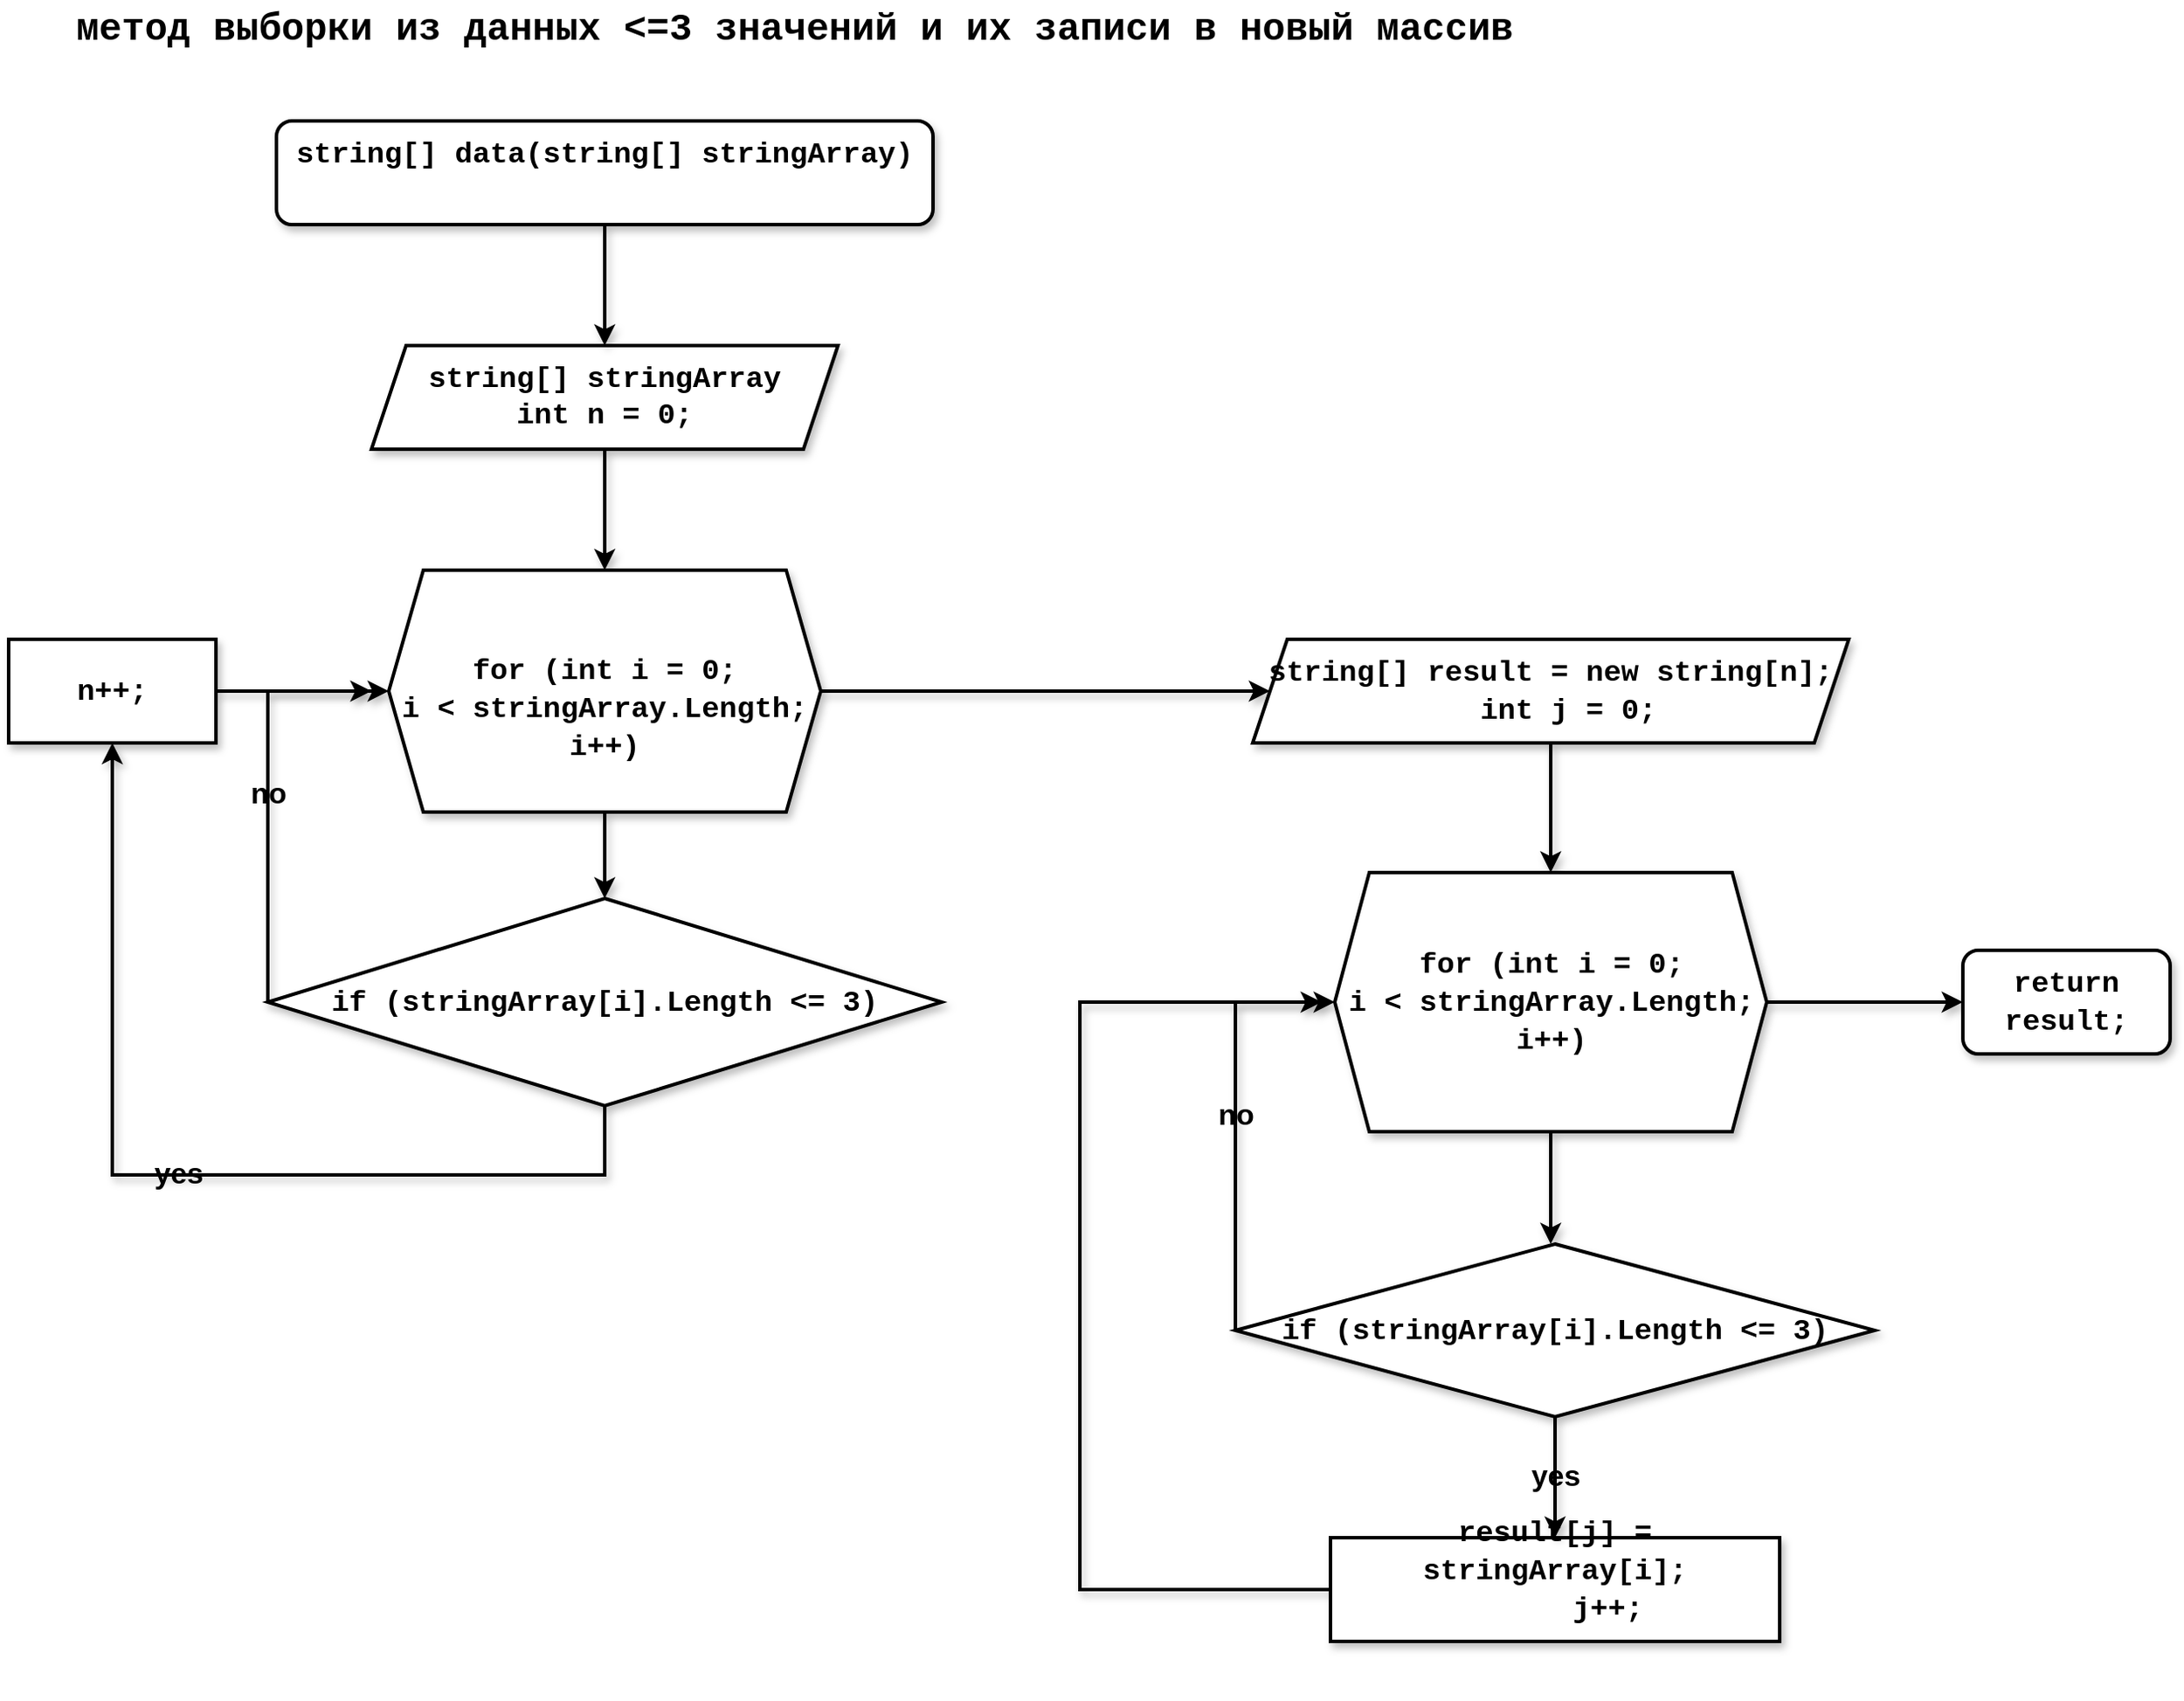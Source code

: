 <mxfile version="21.2.1" type="device">
  <diagram name="Страница 1" id="8rzw21bh1gVDti791DJW">
    <mxGraphModel dx="1400" dy="1183" grid="1" gridSize="10" guides="1" tooltips="1" connect="1" arrows="1" fold="1" page="1" pageScale="1" pageWidth="827" pageHeight="1169" math="0" shadow="0">
      <root>
        <mxCell id="0" />
        <mxCell id="1" parent="0" />
        <mxCell id="vVrufQbEo-oYVsq8ebWe-1" value="&lt;div style=&quot;font-family: Consolas, &amp;quot;Courier New&amp;quot;, monospace; font-size: 22px; line-height: 22px;&quot;&gt;&lt;div style=&quot;font-size: 22px;&quot;&gt;метод выборки из данных&amp;nbsp;&amp;lt;=3&amp;nbsp;&lt;span style=&quot;background-color: initial;&quot;&gt;значений&lt;/span&gt;&lt;span style=&quot;background-color: initial;&quot;&gt;&amp;nbsp;и их записи в новый массив&lt;/span&gt;&lt;/div&gt;&lt;/div&gt;" style="text;whiteSpace=wrap;html=1;align=center;fontSize=22;fontStyle=1" vertex="1" parent="1">
          <mxGeometry x="60" width="890" height="70" as="geometry" />
        </mxCell>
        <mxCell id="vVrufQbEo-oYVsq8ebWe-4" value="" style="edgeStyle=orthogonalEdgeStyle;rounded=0;orthogonalLoop=1;jettySize=auto;html=1;labelBackgroundColor=none;shadow=1;strokeWidth=2;fontSize=17;fontStyle=1" edge="1" parent="1" source="vVrufQbEo-oYVsq8ebWe-2" target="vVrufQbEo-oYVsq8ebWe-3">
          <mxGeometry relative="1" as="geometry" />
        </mxCell>
        <mxCell id="vVrufQbEo-oYVsq8ebWe-2" value="&lt;span style=&quot;border-color: rgb(0, 0, 0); font-family: Consolas, &amp;quot;Courier New&amp;quot;, monospace; font-size: 17px; font-style: normal; font-variant-ligatures: normal; font-variant-caps: normal; letter-spacing: normal; orphans: 2; text-align: left; text-indent: 0px; text-transform: none; widows: 2; word-spacing: 0px; -webkit-text-stroke-width: 0px; text-decoration-thickness: initial; text-decoration-style: initial; text-decoration-color: initial;&quot;&gt;string&lt;/span&gt;&lt;span style=&quot;border-color: rgb(0, 0, 0); font-family: Consolas, &amp;quot;Courier New&amp;quot;, monospace; font-size: 17px; font-style: normal; font-variant-ligatures: normal; font-variant-caps: normal; letter-spacing: normal; orphans: 2; text-align: left; text-indent: 0px; text-transform: none; widows: 2; word-spacing: 0px; -webkit-text-stroke-width: 0px; text-decoration-thickness: initial; text-decoration-style: initial; text-decoration-color: initial;&quot;&gt;[]&lt;span style=&quot;font-size: 17px;&quot;&gt;&amp;nbsp;&lt;/span&gt;&lt;/span&gt;&lt;span style=&quot;border-color: rgb(0, 0, 0); font-family: Consolas, &amp;quot;Courier New&amp;quot;, monospace; font-size: 17px; font-style: normal; font-variant-ligatures: normal; font-variant-caps: normal; letter-spacing: normal; orphans: 2; text-align: left; text-indent: 0px; text-transform: none; widows: 2; word-spacing: 0px; -webkit-text-stroke-width: 0px; text-decoration-thickness: initial; text-decoration-style: initial; text-decoration-color: initial;&quot;&gt;stringArray&lt;br style=&quot;font-size: 17px;&quot;&gt;&lt;/span&gt;&lt;div style=&quot;font-family: Consolas, &amp;quot;Courier New&amp;quot;, monospace; font-size: 17px; line-height: 22px;&quot;&gt;int n = 0;&lt;/div&gt;" style="shape=parallelogram;perimeter=parallelogramPerimeter;whiteSpace=wrap;html=1;fixedSize=1;shadow=1;strokeWidth=2;fontSize=17;fontStyle=1" vertex="1" parent="1">
          <mxGeometry x="260" y="200" width="270" height="60" as="geometry" />
        </mxCell>
        <mxCell id="vVrufQbEo-oYVsq8ebWe-10" value="" style="edgeStyle=orthogonalEdgeStyle;rounded=0;orthogonalLoop=1;jettySize=auto;html=1;labelBackgroundColor=none;fontColor=#000000;shadow=1;strokeWidth=2;fontSize=17;fontStyle=1" edge="1" parent="1" source="vVrufQbEo-oYVsq8ebWe-3" target="vVrufQbEo-oYVsq8ebWe-5">
          <mxGeometry relative="1" as="geometry" />
        </mxCell>
        <mxCell id="vVrufQbEo-oYVsq8ebWe-38" value="" style="edgeStyle=orthogonalEdgeStyle;rounded=0;orthogonalLoop=1;jettySize=auto;html=1;labelBackgroundColor=none;fontColor=#000000;shadow=1;strokeWidth=2;fontSize=17;fontStyle=1;" edge="1" parent="1" source="vVrufQbEo-oYVsq8ebWe-3" target="vVrufQbEo-oYVsq8ebWe-23">
          <mxGeometry relative="1" as="geometry" />
        </mxCell>
        <mxCell id="vVrufQbEo-oYVsq8ebWe-3" value="&lt;br style=&quot;font-size: 17px;&quot;&gt;&lt;div style=&quot;font-family: Consolas, &amp;quot;Courier New&amp;quot;, monospace; font-size: 17px; line-height: 22px;&quot;&gt;&lt;div style=&quot;font-size: 17px;&quot;&gt;for (int i = 0; &lt;br style=&quot;font-size: 17px;&quot;&gt;i &amp;lt; stringArray.Length;&lt;br style=&quot;font-size: 17px;&quot;&gt;i++)&lt;/div&gt;&lt;/div&gt;" style="shape=hexagon;perimeter=hexagonPerimeter2;whiteSpace=wrap;html=1;fixedSize=1;labelBackgroundColor=none;fontColor=#000000;shadow=1;strokeWidth=2;fontSize=17;fontStyle=1" vertex="1" parent="1">
          <mxGeometry x="270" y="330" width="250" height="140" as="geometry" />
        </mxCell>
        <mxCell id="vVrufQbEo-oYVsq8ebWe-40" value="yes" style="edgeStyle=orthogonalEdgeStyle;rounded=0;orthogonalLoop=1;jettySize=auto;html=1;entryX=0.5;entryY=1;entryDx=0;entryDy=0;labelBackgroundColor=none;shadow=1;strokeWidth=2;fontSize=17;fontStyle=1" edge="1" parent="1" source="vVrufQbEo-oYVsq8ebWe-5" target="vVrufQbEo-oYVsq8ebWe-35">
          <mxGeometry relative="1" as="geometry">
            <Array as="points">
              <mxPoint x="395" y="680" />
              <mxPoint x="110" y="680" />
            </Array>
          </mxGeometry>
        </mxCell>
        <mxCell id="vVrufQbEo-oYVsq8ebWe-46" value="no" style="edgeStyle=orthogonalEdgeStyle;rounded=0;orthogonalLoop=1;jettySize=auto;html=1;labelBackgroundColor=none;shadow=1;strokeWidth=2;fontSize=17;fontStyle=1" edge="1" parent="1" source="vVrufQbEo-oYVsq8ebWe-5">
          <mxGeometry relative="1" as="geometry">
            <mxPoint x="260" y="400" as="targetPoint" />
            <Array as="points">
              <mxPoint x="200" y="400" />
            </Array>
          </mxGeometry>
        </mxCell>
        <mxCell id="vVrufQbEo-oYVsq8ebWe-5" value="&lt;span style=&quot;font-family: Consolas, &amp;quot;Courier New&amp;quot;, monospace; font-size: 17px;&quot;&gt;if&lt;/span&gt;&lt;span style=&quot;font-family: Consolas, &amp;quot;Courier New&amp;quot;, monospace; font-size: 17px;&quot;&gt; (&lt;/span&gt;&lt;span style=&quot;font-family: Consolas, &amp;quot;Courier New&amp;quot;, monospace; font-size: 17px;&quot;&gt;stringArray&lt;/span&gt;&lt;span style=&quot;font-family: Consolas, &amp;quot;Courier New&amp;quot;, monospace; font-size: 17px;&quot;&gt;[&lt;/span&gt;&lt;span style=&quot;font-family: Consolas, &amp;quot;Courier New&amp;quot;, monospace; font-size: 17px;&quot;&gt;i&lt;/span&gt;&lt;span style=&quot;font-family: Consolas, &amp;quot;Courier New&amp;quot;, monospace; font-size: 17px;&quot;&gt;]&lt;/span&gt;&lt;span style=&quot;font-family: Consolas, &amp;quot;Courier New&amp;quot;, monospace; font-size: 17px;&quot;&gt;.&lt;/span&gt;&lt;span style=&quot;font-family: Consolas, &amp;quot;Courier New&amp;quot;, monospace; font-size: 17px;&quot;&gt;Length&lt;/span&gt;&lt;span style=&quot;font-family: Consolas, &amp;quot;Courier New&amp;quot;, monospace; font-size: 17px;&quot;&gt; &lt;/span&gt;&lt;span style=&quot;font-family: Consolas, &amp;quot;Courier New&amp;quot;, monospace; font-size: 17px;&quot;&gt;&amp;lt;=&lt;/span&gt;&lt;span style=&quot;font-family: Consolas, &amp;quot;Courier New&amp;quot;, monospace; font-size: 17px;&quot;&gt; &lt;/span&gt;&lt;span style=&quot;font-family: Consolas, &amp;quot;Courier New&amp;quot;, monospace; font-size: 17px;&quot;&gt;3&lt;/span&gt;&lt;span style=&quot;font-family: Consolas, &amp;quot;Courier New&amp;quot;, monospace; font-size: 17px;&quot;&gt;)&lt;/span&gt;" style="rhombus;whiteSpace=wrap;html=1;labelBackgroundColor=none;shadow=1;strokeWidth=2;fontSize=17;fontStyle=1" vertex="1" parent="1">
          <mxGeometry x="200" y="520" width="390" height="120" as="geometry" />
        </mxCell>
        <mxCell id="vVrufQbEo-oYVsq8ebWe-53" style="edgeStyle=orthogonalEdgeStyle;rounded=0;orthogonalLoop=1;jettySize=auto;html=1;labelBackgroundColor=none;fontColor=#000000;shadow=1;strokeWidth=2;fontSize=17;fontStyle=1" edge="1" parent="1" source="vVrufQbEo-oYVsq8ebWe-6">
          <mxGeometry relative="1" as="geometry">
            <mxPoint x="810" y="580" as="targetPoint" />
            <Array as="points">
              <mxPoint x="670" y="920" />
              <mxPoint x="670" y="580" />
            </Array>
          </mxGeometry>
        </mxCell>
        <mxCell id="vVrufQbEo-oYVsq8ebWe-6" value="&#xa;&lt;div style=&quot;font-family: Consolas, &amp;quot;Courier New&amp;quot;, monospace; font-size: 17px; line-height: 22px;&quot;&gt;&lt;div style=&quot;font-size: 17px;&quot;&gt;&lt;span style=&quot;font-size: 17px;&quot;&gt;result&lt;/span&gt;&lt;span style=&quot;font-size: 17px;&quot;&gt;[&lt;/span&gt;&lt;span style=&quot;font-size: 17px;&quot;&gt;j&lt;/span&gt;&lt;span style=&quot;font-size: 17px;&quot;&gt;] &lt;/span&gt;&lt;span style=&quot;font-size: 17px;&quot;&gt;=&lt;/span&gt;&lt;span style=&quot;font-size: 17px;&quot;&gt; &lt;/span&gt;&lt;span style=&quot;font-size: 17px;&quot;&gt;stringArray&lt;/span&gt;&lt;span style=&quot;font-size: 17px;&quot;&gt;[&lt;/span&gt;&lt;span style=&quot;font-size: 17px;&quot;&gt;i&lt;/span&gt;&lt;span style=&quot;font-size: 17px;&quot;&gt;];&lt;/span&gt;&lt;/div&gt;&lt;div style=&quot;font-size: 17px;&quot;&gt;&lt;span style=&quot;font-size: 17px;&quot;&gt;&amp;nbsp; &amp;nbsp; &amp;nbsp; &lt;/span&gt;&lt;span style=&quot;font-size: 17px;&quot;&gt;j&lt;/span&gt;&lt;span style=&quot;font-size: 17px;&quot;&gt;++&lt;/span&gt;&lt;span style=&quot;font-size: 17px;&quot;&gt;;&lt;/span&gt;&lt;/div&gt;&lt;/div&gt;&#xa;&#xa;" style="rounded=0;whiteSpace=wrap;html=1;labelBackgroundColor=none;fontColor=#000000;shadow=1;strokeWidth=2;fontSize=17;fontStyle=1" vertex="1" parent="1">
          <mxGeometry x="815" y="890" width="260" height="60" as="geometry" />
        </mxCell>
        <mxCell id="vVrufQbEo-oYVsq8ebWe-39" value="" style="edgeStyle=orthogonalEdgeStyle;rounded=0;orthogonalLoop=1;jettySize=auto;html=1;labelBackgroundColor=none;fontColor=#000000;shadow=1;strokeWidth=2;fontSize=17;fontStyle=1" edge="1" parent="1" source="vVrufQbEo-oYVsq8ebWe-23" target="vVrufQbEo-oYVsq8ebWe-25">
          <mxGeometry relative="1" as="geometry" />
        </mxCell>
        <mxCell id="vVrufQbEo-oYVsq8ebWe-23" value="&lt;br style=&quot;font-size: 17px;&quot;&gt;&lt;div style=&quot;font-family: Consolas, &amp;quot;Courier New&amp;quot;, monospace; font-size: 17px; line-height: 22px;&quot;&gt;&lt;div style=&quot;font-size: 17px;&quot;&gt;&lt;span style=&quot;font-size: 17px;&quot;&gt;string&lt;/span&gt;&lt;span style=&quot;font-size: 17px;&quot;&gt;[] &lt;/span&gt;&lt;span style=&quot;font-size: 17px;&quot;&gt;result&lt;/span&gt;&lt;span style=&quot;font-size: 17px;&quot;&gt; &lt;/span&gt;&lt;span style=&quot;font-size: 17px;&quot;&gt;=&lt;/span&gt;&lt;span style=&quot;font-size: 17px;&quot;&gt; &lt;/span&gt;&lt;span style=&quot;font-size: 17px;&quot;&gt;new&lt;/span&gt;&lt;span style=&quot;font-size: 17px;&quot;&gt; &lt;/span&gt;&lt;span style=&quot;font-size: 17px;&quot;&gt;string&lt;/span&gt;&lt;span style=&quot;font-size: 17px;&quot;&gt;[&lt;/span&gt;&lt;span style=&quot;font-size: 17px;&quot;&gt;n&lt;/span&gt;&lt;span style=&quot;font-size: 17px;&quot;&gt;];&lt;/span&gt;&lt;/div&gt;&lt;div style=&quot;font-size: 17px;&quot;&gt;&lt;span style=&quot;font-size: 17px;&quot;&gt;&amp;nbsp; &lt;/span&gt;&lt;span style=&quot;font-size: 17px;&quot;&gt;int&lt;/span&gt;&lt;span style=&quot;font-size: 17px;&quot;&gt; &lt;/span&gt;&lt;span style=&quot;font-size: 17px;&quot;&gt;j&lt;/span&gt;&lt;span style=&quot;font-size: 17px;&quot;&gt; &lt;/span&gt;&lt;span style=&quot;font-size: 17px;&quot;&gt;=&lt;/span&gt;&lt;span style=&quot;font-size: 17px;&quot;&gt; &lt;/span&gt;&lt;span style=&quot;font-size: 17px;&quot;&gt;0&lt;/span&gt;&lt;span style=&quot;font-size: 17px;&quot;&gt;;&lt;/span&gt;&lt;/div&gt;&lt;/div&gt;&lt;br style=&quot;font-size: 17px;&quot;&gt;" style="shape=parallelogram;perimeter=parallelogramPerimeter;whiteSpace=wrap;html=1;fixedSize=1;labelBackgroundColor=none;fontColor=#000000;shadow=1;strokeWidth=2;fontSize=17;fontStyle=1;rounded=0;" vertex="1" parent="1">
          <mxGeometry x="770" y="370" width="345" height="60" as="geometry" />
        </mxCell>
        <mxCell id="vVrufQbEo-oYVsq8ebWe-47" value="" style="edgeStyle=orthogonalEdgeStyle;rounded=0;orthogonalLoop=1;jettySize=auto;html=1;labelBackgroundColor=none;fontColor=#000000;shadow=1;strokeWidth=2;fontSize=17;fontStyle=1" edge="1" parent="1" source="vVrufQbEo-oYVsq8ebWe-25">
          <mxGeometry relative="1" as="geometry">
            <mxPoint x="942.5" y="720" as="targetPoint" />
          </mxGeometry>
        </mxCell>
        <mxCell id="vVrufQbEo-oYVsq8ebWe-54" value="" style="edgeStyle=orthogonalEdgeStyle;rounded=0;orthogonalLoop=1;jettySize=auto;html=1;labelBackgroundColor=none;fontColor=#000000;shadow=1;strokeWidth=2;fontSize=17;fontStyle=1" edge="1" parent="1" source="vVrufQbEo-oYVsq8ebWe-25" target="vVrufQbEo-oYVsq8ebWe-28">
          <mxGeometry relative="1" as="geometry" />
        </mxCell>
        <mxCell id="vVrufQbEo-oYVsq8ebWe-25" value="&lt;br style=&quot;font-size: 17px;&quot;&gt;&lt;div style=&quot;font-family: Consolas, &amp;quot;Courier New&amp;quot;, monospace; font-size: 17px; line-height: 22px;&quot;&gt;&lt;div style=&quot;font-size: 17px;&quot;&gt;&lt;span style=&quot;font-size: 17px;&quot;&gt;for&lt;/span&gt;&lt;span style=&quot;font-size: 17px;&quot;&gt; (&lt;/span&gt;&lt;span style=&quot;font-size: 17px;&quot;&gt;int&lt;/span&gt;&lt;span style=&quot;font-size: 17px;&quot;&gt; &lt;/span&gt;&lt;span style=&quot;font-size: 17px;&quot;&gt;i&lt;/span&gt;&lt;span style=&quot;font-size: 17px;&quot;&gt; &lt;/span&gt;&lt;span style=&quot;font-size: 17px;&quot;&gt;=&lt;/span&gt;&lt;span style=&quot;font-size: 17px;&quot;&gt; &lt;/span&gt;&lt;span style=&quot;font-size: 17px;&quot;&gt;0&lt;/span&gt;&lt;span style=&quot;font-size: 17px;&quot;&gt;; &lt;br style=&quot;font-size: 17px;&quot;&gt;&lt;/span&gt;&lt;span style=&quot;font-size: 17px;&quot;&gt;i&lt;/span&gt;&lt;span style=&quot;font-size: 17px;&quot;&gt; &lt;/span&gt;&lt;span style=&quot;font-size: 17px;&quot;&gt;&amp;lt;&lt;/span&gt;&lt;span style=&quot;font-size: 17px;&quot;&gt; &lt;/span&gt;&lt;span style=&quot;font-size: 17px;&quot;&gt;stringArray&lt;/span&gt;&lt;span style=&quot;font-size: 17px;&quot;&gt;.&lt;/span&gt;&lt;span style=&quot;font-size: 17px;&quot;&gt;Length&lt;/span&gt;&lt;span style=&quot;font-size: 17px;&quot;&gt;; &lt;br style=&quot;font-size: 17px;&quot;&gt;&lt;/span&gt;&lt;span style=&quot;font-size: 17px;&quot;&gt;i&lt;/span&gt;&lt;span style=&quot;font-size: 17px;&quot;&gt;++&lt;/span&gt;&lt;span style=&quot;font-size: 17px;&quot;&gt;)&lt;/span&gt;&lt;/div&gt;&lt;/div&gt;&lt;br style=&quot;font-size: 17px;&quot;&gt;" style="shape=hexagon;perimeter=hexagonPerimeter2;whiteSpace=wrap;html=1;fixedSize=1;labelBackgroundColor=none;fontColor=#000000;shadow=1;strokeWidth=2;fontSize=17;fontStyle=1" vertex="1" parent="1">
          <mxGeometry x="817.5" y="505" width="250" height="150" as="geometry" />
        </mxCell>
        <mxCell id="vVrufQbEo-oYVsq8ebWe-48" value="no" style="edgeStyle=orthogonalEdgeStyle;rounded=0;orthogonalLoop=1;jettySize=auto;html=1;entryX=0;entryY=0.5;entryDx=0;entryDy=0;labelBackgroundColor=none;fontColor=#000000;shadow=1;strokeWidth=2;fontSize=17;fontStyle=1;" edge="1" parent="1" source="vVrufQbEo-oYVsq8ebWe-27" target="vVrufQbEo-oYVsq8ebWe-25">
          <mxGeometry relative="1" as="geometry">
            <Array as="points">
              <mxPoint x="760" y="580" />
            </Array>
          </mxGeometry>
        </mxCell>
        <mxCell id="vVrufQbEo-oYVsq8ebWe-49" value="yes" style="edgeStyle=orthogonalEdgeStyle;rounded=0;orthogonalLoop=1;jettySize=auto;html=1;labelBackgroundColor=none;fontColor=#000000;shadow=1;strokeWidth=2;fontSize=17;fontStyle=1" edge="1" parent="1" source="vVrufQbEo-oYVsq8ebWe-27" target="vVrufQbEo-oYVsq8ebWe-6">
          <mxGeometry relative="1" as="geometry" />
        </mxCell>
        <mxCell id="vVrufQbEo-oYVsq8ebWe-27" value="&lt;span style=&quot;font-family: Consolas, &amp;quot;Courier New&amp;quot;, monospace; font-size: 17px;&quot;&gt;if&lt;/span&gt;&lt;span style=&quot;font-family: Consolas, &amp;quot;Courier New&amp;quot;, monospace; font-size: 17px;&quot;&gt; (&lt;/span&gt;&lt;span style=&quot;font-family: Consolas, &amp;quot;Courier New&amp;quot;, monospace; font-size: 17px;&quot;&gt;stringArray&lt;/span&gt;&lt;span style=&quot;font-family: Consolas, &amp;quot;Courier New&amp;quot;, monospace; font-size: 17px;&quot;&gt;[&lt;/span&gt;&lt;span style=&quot;font-family: Consolas, &amp;quot;Courier New&amp;quot;, monospace; font-size: 17px;&quot;&gt;i&lt;/span&gt;&lt;span style=&quot;font-family: Consolas, &amp;quot;Courier New&amp;quot;, monospace; font-size: 17px;&quot;&gt;]&lt;/span&gt;&lt;span style=&quot;font-family: Consolas, &amp;quot;Courier New&amp;quot;, monospace; font-size: 17px;&quot;&gt;.&lt;/span&gt;&lt;span style=&quot;font-family: Consolas, &amp;quot;Courier New&amp;quot;, monospace; font-size: 17px;&quot;&gt;Length&lt;/span&gt;&lt;span style=&quot;font-family: Consolas, &amp;quot;Courier New&amp;quot;, monospace; font-size: 17px;&quot;&gt; &lt;/span&gt;&lt;span style=&quot;font-family: Consolas, &amp;quot;Courier New&amp;quot;, monospace; font-size: 17px;&quot;&gt;&amp;lt;=&lt;/span&gt;&lt;span style=&quot;font-family: Consolas, &amp;quot;Courier New&amp;quot;, monospace; font-size: 17px;&quot;&gt; &lt;/span&gt;&lt;span style=&quot;font-family: Consolas, &amp;quot;Courier New&amp;quot;, monospace; font-size: 17px;&quot;&gt;3&lt;/span&gt;&lt;span style=&quot;font-family: Consolas, &amp;quot;Courier New&amp;quot;, monospace; font-size: 17px;&quot;&gt;)&lt;/span&gt;&lt;br style=&quot;font-size: 17px;&quot;&gt;" style="rhombus;whiteSpace=wrap;html=1;labelBackgroundColor=none;fontColor=#000000;shadow=1;strokeWidth=2;fontSize=17;fontStyle=1" vertex="1" parent="1">
          <mxGeometry x="760" y="720" width="370" height="100" as="geometry" />
        </mxCell>
        <mxCell id="vVrufQbEo-oYVsq8ebWe-28" value="&lt;br&gt;&lt;div style=&quot;font-family: Consolas, &amp;quot;Courier New&amp;quot;, monospace; font-size: 17px; line-height: 22px;&quot;&gt;&lt;div style=&quot;font-size: 17px;&quot;&gt;&lt;span style=&quot;font-size: 17px;&quot;&gt;return&lt;/span&gt;&lt;span style=&quot;font-size: 17px;&quot;&gt; &lt;/span&gt;&lt;span style=&quot;font-size: 17px;&quot;&gt;result;&lt;/span&gt;&lt;/div&gt;&lt;/div&gt;&lt;br&gt;" style="rounded=1;whiteSpace=wrap;html=1;labelBackgroundColor=none;fontColor=#000000;shadow=1;strokeWidth=2;fontSize=17;fontStyle=1;glass=0;" vertex="1" parent="1">
          <mxGeometry x="1181" y="550" width="120" height="60" as="geometry" />
        </mxCell>
        <mxCell id="vVrufQbEo-oYVsq8ebWe-37" value="" style="edgeStyle=orthogonalEdgeStyle;rounded=0;orthogonalLoop=1;jettySize=auto;html=1;labelBackgroundColor=none;shadow=1;strokeWidth=2;fontSize=17;fontStyle=1" edge="1" parent="1" source="vVrufQbEo-oYVsq8ebWe-35" target="vVrufQbEo-oYVsq8ebWe-3">
          <mxGeometry relative="1" as="geometry" />
        </mxCell>
        <mxCell id="vVrufQbEo-oYVsq8ebWe-35" value="&lt;span style=&quot;border-color: var(--border-color); font-style: normal; font-variant-ligatures: normal; font-variant-caps: normal; letter-spacing: normal; orphans: 2; text-align: center; text-indent: 0px; text-transform: none; widows: 2; word-spacing: 0px; -webkit-text-stroke-width: 0px; text-decoration-thickness: initial; text-decoration-style: initial; text-decoration-color: initial; font-family: Consolas, &amp;quot;Courier New&amp;quot;, monospace; font-size: 17px;&quot;&gt;n&lt;/span&gt;&lt;span style=&quot;border-color: var(--border-color); font-style: normal; font-variant-ligatures: normal; font-variant-caps: normal; letter-spacing: normal; orphans: 2; text-align: center; text-indent: 0px; text-transform: none; widows: 2; word-spacing: 0px; -webkit-text-stroke-width: 0px; text-decoration-thickness: initial; text-decoration-style: initial; text-decoration-color: initial; font-family: Consolas, &amp;quot;Courier New&amp;quot;, monospace; font-size: 17px;&quot;&gt;++;&lt;/span&gt;" style="rounded=0;whiteSpace=wrap;html=1;shadow=1;strokeWidth=2;fontSize=17;fontStyle=1" vertex="1" parent="1">
          <mxGeometry x="50" y="370" width="120" height="60" as="geometry" />
        </mxCell>
        <mxCell id="vVrufQbEo-oYVsq8ebWe-56" value="" style="edgeStyle=orthogonalEdgeStyle;rounded=0;orthogonalLoop=1;jettySize=auto;html=1;shadow=1;strokeWidth=2;fontSize=17;fontStyle=1" edge="1" parent="1" source="vVrufQbEo-oYVsq8ebWe-55" target="vVrufQbEo-oYVsq8ebWe-2">
          <mxGeometry relative="1" as="geometry" />
        </mxCell>
        <mxCell id="vVrufQbEo-oYVsq8ebWe-55" value="&#xa;&lt;div style=&quot;font-family: Consolas, &amp;quot;Courier New&amp;quot;, monospace; font-size: 17px; line-height: 22px;&quot;&gt;&lt;div style=&quot;font-size: 17px;&quot;&gt;&lt;span style=&quot;font-size: 17px;&quot;&gt;string&lt;/span&gt;&lt;span style=&quot;font-size: 17px;&quot;&gt;[] &lt;/span&gt;&lt;span style=&quot;font-size: 17px;&quot;&gt;data&lt;/span&gt;&lt;span style=&quot;font-size: 17px;&quot;&gt;(&lt;/span&gt;&lt;span style=&quot;font-size: 17px;&quot;&gt;string&lt;/span&gt;&lt;span style=&quot;font-size: 17px;&quot;&gt;[] &lt;/span&gt;&lt;span style=&quot;font-size: 17px;&quot;&gt;stringArray&lt;/span&gt;&lt;span style=&quot;font-size: 17px;&quot;&gt;) &lt;/span&gt;&lt;/div&gt;&lt;/div&gt;&#xa;&#xa;" style="rounded=1;whiteSpace=wrap;html=1;labelBackgroundColor=none;fontColor=default;shadow=1;fontSize=17;fontStyle=1;strokeWidth=2;glass=0;" vertex="1" parent="1">
          <mxGeometry x="205" y="70" width="380" height="60" as="geometry" />
        </mxCell>
      </root>
    </mxGraphModel>
  </diagram>
</mxfile>
